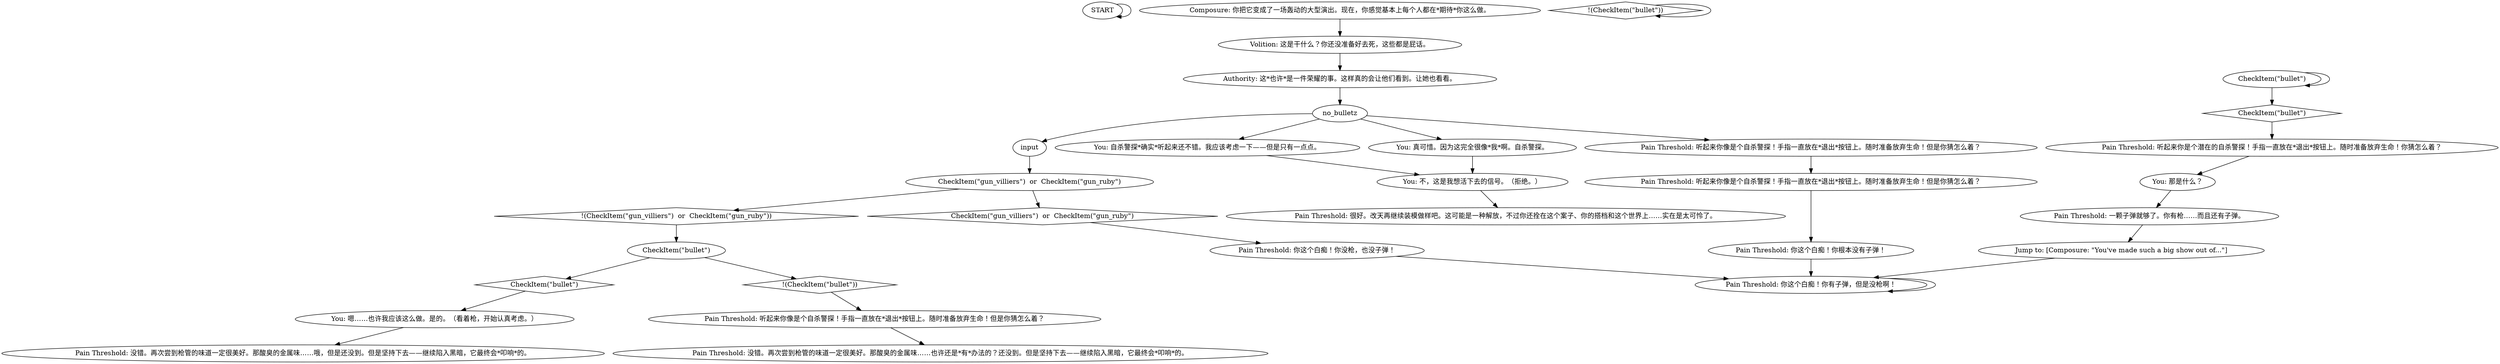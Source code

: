 # THOUGHT / SUICIDE COP
# For when the thought is FIXED. Logic tries to get you to kill yourself if you have a gun and bullets, and tells you you're stupid if you don't.
# ==================================================
digraph G {
	  0 [label="START"];
	  1 [label="input"];
	  2 [label="You: 嗯……也许我应该这么做。是的。（看着枪，开始认真考虑。）"];
	  3 [label="Pain Threshold: 听起来你像是个自杀警探！手指一直放在*退出*按钮上。随时准备放弃生命！但是你猜怎么着？"];
	  4 [label="You: 不，这是我想活下去的信号。（拒绝。）"];
	  5 [label="Pain Threshold: 没错。再次尝到枪管的味道一定很美好。那酸臭的金属味……也许还是*有*办法的？还没到。但是坚持下去——继续陷入黑暗，它最终会*叩响*的。"];
	  6 [label="Pain Threshold: 你这个白痴！你没枪，也没子弹！"];
	  7 [label="CheckItem(\"bullet\")"];
	  8 [label="CheckItem(\"bullet\")", shape=diamond];
	  9 [label="!(CheckItem(\"bullet\"))", shape=diamond];
	  10 [label="Pain Threshold: 听起来你像是个自杀警探！手指一直放在*退出*按钮上。随时准备放弃生命！但是你猜怎么着？"];
	  11 [label="Pain Threshold: 你这个白痴！你有子弹，但是没枪啊！"];
	  12 [label="Composure: 你把它变成了一场轰动的大型演出。现在，你感觉基本上每个人都在*期待*你这么做。"];
	  13 [label="Pain Threshold: 听起来你是个潜在的自杀警探！手指一直放在*退出*按钮上。随时准备放弃生命！你猜怎么着？"];
	  14 [label="Pain Threshold: 没错。再次尝到枪管的味道一定很美好。那酸臭的金属味……哦，但是还没到。但是坚持下去——继续陷入黑暗，它最终会*叩响*的。"];
	  15 [label="Pain Threshold: 你这个白痴！你根本没有子弹！"];
	  16 [label="CheckItem(\"gun_villiers\")  or  CheckItem(\"gun_ruby\")"];
	  17 [label="CheckItem(\"gun_villiers\")  or  CheckItem(\"gun_ruby\")", shape=diamond];
	  18 [label="!(CheckItem(\"gun_villiers\")  or  CheckItem(\"gun_ruby\"))", shape=diamond];
	  19 [label="Pain Threshold: 很好。改天再继续装模做样吧。这可能是一种解放，不过你还拴在这个案子、你的搭档和这个世界上……实在是太可怜了。"];
	  20 [label="You: 自杀警探*确实*听起来还不错。我应该考虑一下——但是只有一点点。"];
	  21 [label="Jump to: [Composure: \"You've made such a big show out of...\"]"];
	  22 [label="Pain Threshold: 一颗子弹就够了。你有枪……而且还有子弹。"];
	  23 [label="You: 那是什么？"];
	  24 [label="CheckItem(\"bullet\")"];
	  25 [label="CheckItem(\"bullet\")", shape=diamond];
	  26 [label="!(CheckItem(\"bullet\"))", shape=diamond];
	  27 [label="Volition: 这是干什么？你还没准备好去死，这些都是屁话。"];
	  28 [label="Authority: 这*也许*是一件荣耀的事。这样真的会让他们看到。让她也看看。"];
	  29 [label="Pain Threshold: 听起来你像是个自杀警探！手指一直放在*退出*按钮上。随时准备放弃生命！但是你猜怎么着？"];
	  30 [label="You: 真可惜。因为这完全很像*我*啊。自杀警探。"];
	  31 [label="no_bulletz"];
	  0 -> 0
	  1 -> 16
	  2 -> 14
	  3 -> 10
	  4 -> 19
	  6 -> 11
	  7 -> 8
	  7 -> 7
	  8 -> 13
	  9 -> 9
	  10 -> 15
	  11 -> 11
	  12 -> 27
	  13 -> 23
	  15 -> 11
	  16 -> 17
	  16 -> 18
	  17 -> 6
	  18 -> 24
	  20 -> 4
	  21 -> 11
	  22 -> 21
	  23 -> 22
	  24 -> 25
	  24 -> 26
	  25 -> 2
	  26 -> 29
	  27 -> 28
	  28 -> 31
	  29 -> 5
	  30 -> 4
	  31 -> 1
	  31 -> 3
	  31 -> 20
	  31 -> 30
}

